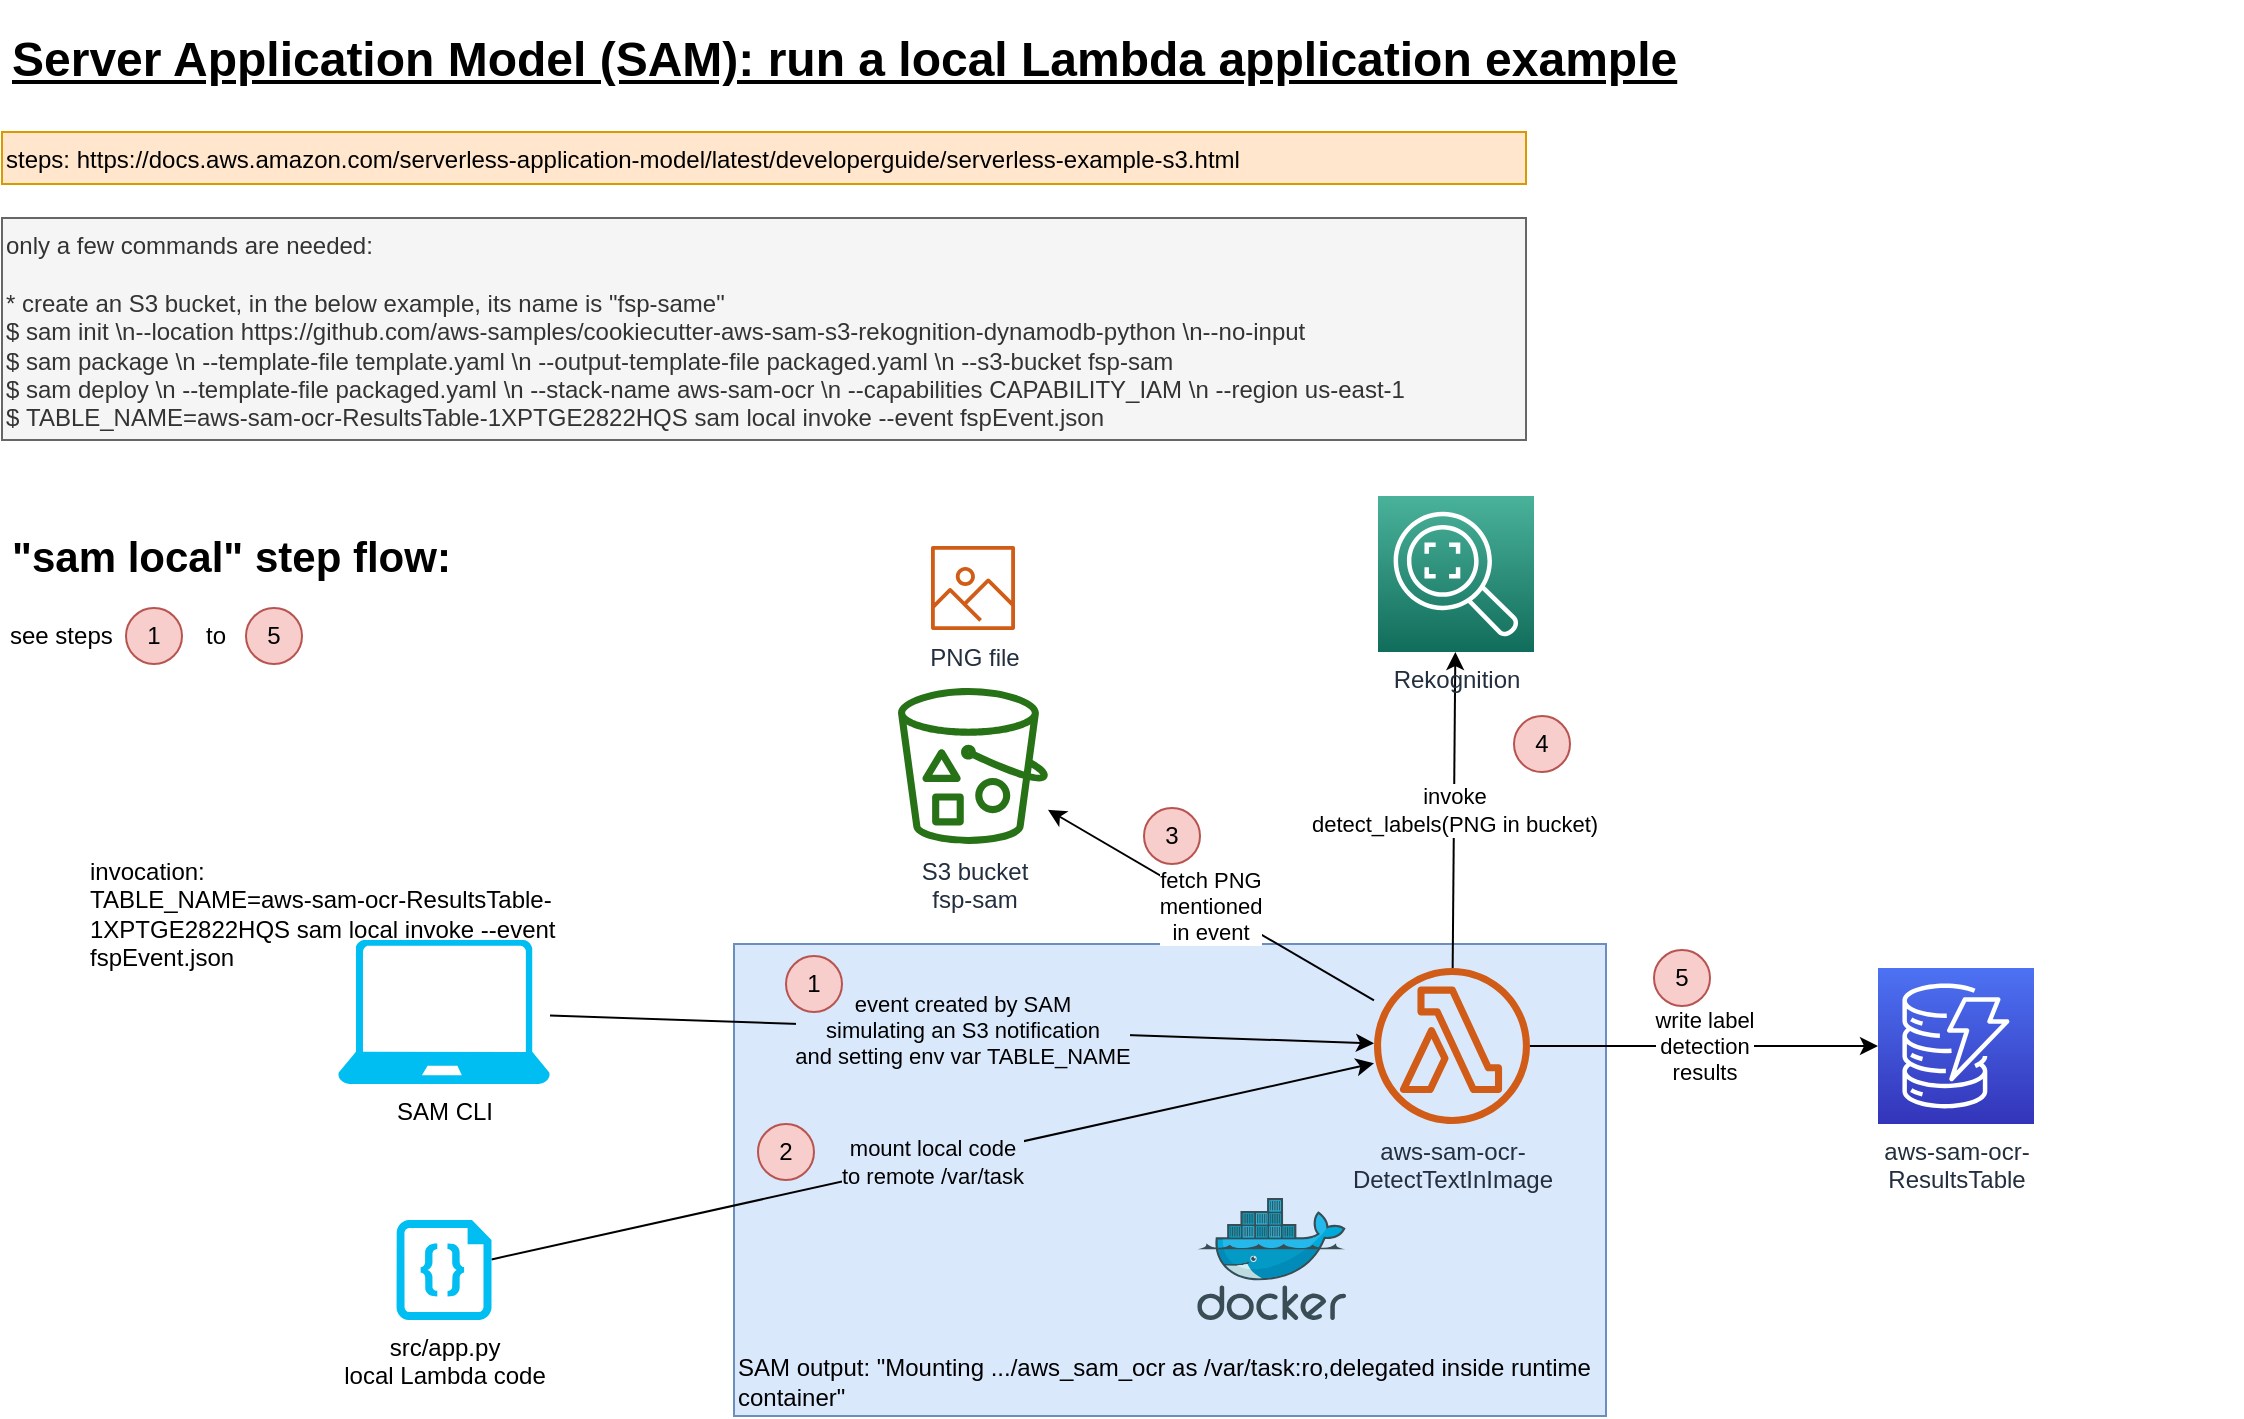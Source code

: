 <mxfile version="14.6.13" type="device">
  <diagram id="6ysDcpq6YBsnCspcGD-K" name="SAM demo">
    <mxGraphModel dx="1106" dy="900" grid="1" gridSize="10" guides="1" tooltips="1" connect="1" arrows="1" fold="1" page="1" pageScale="1" pageWidth="1169" pageHeight="827" math="0" shadow="0">
      <root>
        <mxCell id="JroOfa3HzMi3UmqoVyq5-0" />
        <mxCell id="JroOfa3HzMi3UmqoVyq5-1" parent="JroOfa3HzMi3UmqoVyq5-0" />
        <mxCell id="ZeA_iLn9OlwCFb1lVa49-1" value="see steps&amp;nbsp; &amp;nbsp; &amp;nbsp; &amp;nbsp; &amp;nbsp; &amp;nbsp; &amp;nbsp; to" style="text;html=1;strokeColor=none;fillColor=none;align=left;verticalAlign=middle;whiteSpace=wrap;rounded=0;" vertex="1" parent="JroOfa3HzMi3UmqoVyq5-1">
          <mxGeometry x="40" y="336" width="170" height="20" as="geometry" />
        </mxCell>
        <mxCell id="JroOfa3HzMi3UmqoVyq5-63" value="SAM output: &quot;Mounting .../aws_sam_ocr as /var/task:ro,delegated inside runtime container&quot;" style="text;whiteSpace=wrap;html=1;fillColor=#dae8fc;strokeColor=#6c8ebf;verticalAlign=bottom;" parent="JroOfa3HzMi3UmqoVyq5-1" vertex="1">
          <mxGeometry x="404" y="500" width="436" height="236" as="geometry" />
        </mxCell>
        <mxCell id="JroOfa3HzMi3UmqoVyq5-47" value="S3 bucket&lt;br&gt;fsp-sam" style="outlineConnect=0;fontColor=#232F3E;gradientColor=none;fillColor=#277116;strokeColor=none;dashed=0;verticalLabelPosition=bottom;verticalAlign=top;align=center;html=1;fontSize=12;fontStyle=0;aspect=fixed;pointerEvents=1;shape=mxgraph.aws4.bucket_with_objects;" parent="JroOfa3HzMi3UmqoVyq5-1" vertex="1">
          <mxGeometry x="486" y="372" width="75" height="78" as="geometry" />
        </mxCell>
        <mxCell id="JroOfa3HzMi3UmqoVyq5-48" value="aws-sam-ocr-&lt;br&gt;ResultsTable" style="outlineConnect=0;fontColor=#232F3E;gradientColor=#4D72F3;gradientDirection=north;fillColor=#3334B9;strokeColor=#ffffff;dashed=0;verticalLabelPosition=bottom;verticalAlign=top;align=center;html=1;fontSize=12;fontStyle=0;aspect=fixed;shape=mxgraph.aws4.resourceIcon;resIcon=mxgraph.aws4.dynamodb;" parent="JroOfa3HzMi3UmqoVyq5-1" vertex="1">
          <mxGeometry x="976" y="512" width="78" height="78" as="geometry" />
        </mxCell>
        <mxCell id="JroOfa3HzMi3UmqoVyq5-49" value="event created by SAM&lt;br&gt;simulating an S3 notification&lt;br&gt;and setting env var TABLE_NAME" style="rounded=0;orthogonalLoop=1;jettySize=auto;html=1;labelBackgroundColor=#DAE8FC;" parent="JroOfa3HzMi3UmqoVyq5-1" source="JroOfa3HzMi3UmqoVyq5-50" target="JroOfa3HzMi3UmqoVyq5-54" edge="1">
          <mxGeometry relative="1" as="geometry">
            <mxPoint x="486" y="632.696" as="targetPoint" />
          </mxGeometry>
        </mxCell>
        <mxCell id="JroOfa3HzMi3UmqoVyq5-50" value="SAM CLI" style="verticalLabelPosition=bottom;html=1;verticalAlign=top;align=center;strokeColor=none;fillColor=#00BEF2;shape=mxgraph.azure.laptop;pointerEvents=1;" parent="JroOfa3HzMi3UmqoVyq5-1" vertex="1">
          <mxGeometry x="206" y="498" width="106" height="72" as="geometry" />
        </mxCell>
        <mxCell id="JroOfa3HzMi3UmqoVyq5-51" value="fetch PNG&lt;br&gt;mentioned&lt;br&gt;in event" style="edgeStyle=none;rounded=0;orthogonalLoop=1;jettySize=auto;html=1;" parent="JroOfa3HzMi3UmqoVyq5-1" source="JroOfa3HzMi3UmqoVyq5-54" target="JroOfa3HzMi3UmqoVyq5-47" edge="1">
          <mxGeometry relative="1" as="geometry">
            <mxPoint x="763" y="432" as="targetPoint" />
          </mxGeometry>
        </mxCell>
        <mxCell id="JroOfa3HzMi3UmqoVyq5-52" value="invoke&lt;br&gt;detect_labels(PNG in bucket)" style="edgeStyle=none;rounded=0;orthogonalLoop=1;jettySize=auto;html=1;" parent="JroOfa3HzMi3UmqoVyq5-1" source="JroOfa3HzMi3UmqoVyq5-54" target="JroOfa3HzMi3UmqoVyq5-56" edge="1">
          <mxGeometry relative="1" as="geometry">
            <mxPoint x="763" y="432" as="targetPoint" />
          </mxGeometry>
        </mxCell>
        <mxCell id="JroOfa3HzMi3UmqoVyq5-53" value="write label&lt;br&gt;detection&lt;br&gt;results" style="edgeStyle=none;rounded=0;orthogonalLoop=1;jettySize=auto;html=1;" parent="JroOfa3HzMi3UmqoVyq5-1" source="JroOfa3HzMi3UmqoVyq5-54" target="JroOfa3HzMi3UmqoVyq5-48" edge="1">
          <mxGeometry relative="1" as="geometry">
            <mxPoint x="882" y="551" as="targetPoint" />
          </mxGeometry>
        </mxCell>
        <mxCell id="JroOfa3HzMi3UmqoVyq5-54" value="aws-sam-ocr-&lt;br&gt;DetectTextInImage" style="outlineConnect=0;fontColor=#232F3E;gradientColor=none;fillColor=#D05C17;strokeColor=none;dashed=0;verticalLabelPosition=bottom;verticalAlign=top;align=center;html=1;fontSize=12;fontStyle=0;aspect=fixed;pointerEvents=1;shape=mxgraph.aws4.lambda_function;" parent="JroOfa3HzMi3UmqoVyq5-1" vertex="1">
          <mxGeometry x="724" y="512" width="78" height="78" as="geometry" />
        </mxCell>
        <mxCell id="JroOfa3HzMi3UmqoVyq5-55" value="PNG file" style="outlineConnect=0;fontColor=#232F3E;gradientColor=none;fillColor=#D05C17;strokeColor=none;dashed=0;verticalLabelPosition=bottom;verticalAlign=top;align=center;html=1;fontSize=12;fontStyle=0;aspect=fixed;pointerEvents=1;shape=mxgraph.aws4.container_registry_image;" parent="JroOfa3HzMi3UmqoVyq5-1" vertex="1">
          <mxGeometry x="502.5" y="301" width="42" height="42" as="geometry" />
        </mxCell>
        <mxCell id="JroOfa3HzMi3UmqoVyq5-56" value="Rekognition" style="outlineConnect=0;fontColor=#232F3E;gradientColor=#4AB29A;gradientDirection=north;fillColor=#116D5B;strokeColor=#ffffff;dashed=0;verticalLabelPosition=bottom;verticalAlign=top;align=center;html=1;fontSize=12;fontStyle=0;aspect=fixed;shape=mxgraph.aws4.resourceIcon;resIcon=mxgraph.aws4.rekognition_2;" parent="JroOfa3HzMi3UmqoVyq5-1" vertex="1">
          <mxGeometry x="726" y="276" width="78" height="78" as="geometry" />
        </mxCell>
        <mxCell id="JroOfa3HzMi3UmqoVyq5-57" value="1" style="ellipse;whiteSpace=wrap;html=1;aspect=fixed;fillColor=#f8cecc;strokeColor=#b85450;" parent="JroOfa3HzMi3UmqoVyq5-1" vertex="1">
          <mxGeometry x="430" y="506" width="28" height="28" as="geometry" />
        </mxCell>
        <mxCell id="JroOfa3HzMi3UmqoVyq5-58" value="2" style="ellipse;whiteSpace=wrap;html=1;aspect=fixed;fillColor=#f8cecc;strokeColor=#b85450;" parent="JroOfa3HzMi3UmqoVyq5-1" vertex="1">
          <mxGeometry x="416" y="590" width="28" height="28" as="geometry" />
        </mxCell>
        <mxCell id="JroOfa3HzMi3UmqoVyq5-59" value="3" style="ellipse;whiteSpace=wrap;html=1;aspect=fixed;fillColor=#f8cecc;strokeColor=#b85450;" parent="JroOfa3HzMi3UmqoVyq5-1" vertex="1">
          <mxGeometry x="609" y="432" width="28" height="28" as="geometry" />
        </mxCell>
        <mxCell id="JroOfa3HzMi3UmqoVyq5-60" value="4" style="ellipse;whiteSpace=wrap;html=1;aspect=fixed;fillColor=#f8cecc;strokeColor=#b85450;" parent="JroOfa3HzMi3UmqoVyq5-1" vertex="1">
          <mxGeometry x="794" y="386" width="28" height="28" as="geometry" />
        </mxCell>
        <mxCell id="JroOfa3HzMi3UmqoVyq5-61" value="mount local code&lt;br&gt;to remote /var/task" style="edgeStyle=none;rounded=0;orthogonalLoop=1;jettySize=auto;html=1;labelBackgroundColor=#DAE8FC;" parent="JroOfa3HzMi3UmqoVyq5-1" source="JroOfa3HzMi3UmqoVyq5-62" target="JroOfa3HzMi3UmqoVyq5-54" edge="1">
          <mxGeometry relative="1" as="geometry">
            <mxPoint x="362.75" y="621" as="targetPoint" />
          </mxGeometry>
        </mxCell>
        <mxCell id="JroOfa3HzMi3UmqoVyq5-62" value="src/app.py&lt;br&gt;local Lambda code" style="verticalLabelPosition=bottom;html=1;verticalAlign=top;align=center;strokeColor=none;fillColor=#00BEF2;shape=mxgraph.azure.code_file;pointerEvents=1;" parent="JroOfa3HzMi3UmqoVyq5-1" vertex="1">
          <mxGeometry x="235.25" y="638" width="47.5" height="50" as="geometry" />
        </mxCell>
        <mxCell id="JroOfa3HzMi3UmqoVyq5-64" value="5" style="ellipse;whiteSpace=wrap;html=1;aspect=fixed;fillColor=#f8cecc;strokeColor=#b85450;" parent="JroOfa3HzMi3UmqoVyq5-1" vertex="1">
          <mxGeometry x="864" y="503" width="28" height="28" as="geometry" />
        </mxCell>
        <mxCell id="JroOfa3HzMi3UmqoVyq5-65" value="invocation:&lt;br&gt;TABLE_NAME=aws-sam-ocr-ResultsTable-1XPTGE2822HQS sam local invoke --event fspEvent.json" style="text;whiteSpace=wrap;html=1;" parent="JroOfa3HzMi3UmqoVyq5-1" vertex="1">
          <mxGeometry x="80" y="450" width="264.75" height="56" as="geometry" />
        </mxCell>
        <mxCell id="JroOfa3HzMi3UmqoVyq5-66" value="&lt;h1&gt;&lt;u&gt;Server Application Model (SAM): run a local Lambda application example&lt;/u&gt;&lt;/h1&gt;" style="text;html=1;strokeColor=none;fillColor=none;spacing=5;spacingTop=-20;whiteSpace=wrap;overflow=hidden;rounded=0;" parent="JroOfa3HzMi3UmqoVyq5-1" vertex="1">
          <mxGeometry x="38" y="38" width="1120" height="56" as="geometry" />
        </mxCell>
        <UserObject label="steps: https://docs.aws.amazon.com/serverless-application-model/latest/developerguide/serverless-example-s3.html" link="https://docs.aws.amazon.com/serverless-application-model/latest/developerguide/serverless-example-s3.html" id="JroOfa3HzMi3UmqoVyq5-67">
          <mxCell style="text;whiteSpace=wrap;html=1;fillColor=#ffe6cc;strokeColor=#d79b00;" parent="JroOfa3HzMi3UmqoVyq5-1" vertex="1">
            <mxGeometry x="38" y="94" width="762" height="26" as="geometry" />
          </mxCell>
        </UserObject>
        <mxCell id="JroOfa3HzMi3UmqoVyq5-68" value="only a few commands are needed:&lt;br&gt;&lt;br&gt;* create an S3 bucket, in the below example, its name is &quot;fsp-same&quot;&lt;br&gt;$ sam init \\n--location https://github.com/aws-samples/cookiecutter-aws-sam-s3-rekognition-dynamodb-python \\n--no-input &lt;br&gt;$&amp;nbsp;sam package \\n    --template-file template.yaml \\n    --output-template-file packaged.yaml \\n    --s3-bucket fsp-sam &lt;br&gt;$&amp;nbsp;sam deploy \\n    --template-file packaged.yaml \\n    --stack-name aws-sam-ocr \\n    --capabilities CAPABILITY_IAM \\n    --region us-east-1 &lt;br&gt;$&amp;nbsp;TABLE_NAME=aws-sam-ocr-ResultsTable-1XPTGE2822HQS sam local invoke --event fspEvent.json" style="text;whiteSpace=wrap;html=1;fillColor=#f5f5f5;strokeColor=#666666;fontColor=#333333;" parent="JroOfa3HzMi3UmqoVyq5-1" vertex="1">
          <mxGeometry x="38" y="137" width="762" height="111" as="geometry" />
        </mxCell>
        <mxCell id="JroOfa3HzMi3UmqoVyq5-69" value="&lt;h2 style=&quot;font-size: 21px&quot;&gt;&lt;span style=&quot;font-size: 21px&quot;&gt;&lt;font face=&quot;Helvetica&quot;&gt;&quot;sam local&quot; step flow:&lt;/font&gt;&lt;/span&gt;&lt;/h2&gt;" style="text;html=1;strokeColor=none;fillColor=none;spacing=5;spacingTop=-20;whiteSpace=wrap;overflow=hidden;rounded=0;fontStyle=0;fontSize=21;fontFamily=Verdana;" parent="JroOfa3HzMi3UmqoVyq5-1" vertex="1">
          <mxGeometry x="38" y="287" width="242" height="45" as="geometry" />
        </mxCell>
        <mxCell id="JroOfa3HzMi3UmqoVyq5-70" value="" style="aspect=fixed;html=1;points=[];align=center;image;fontSize=12;image=img/lib/mscae/Docker.svg;" parent="JroOfa3HzMi3UmqoVyq5-1" vertex="1">
          <mxGeometry x="635.61" y="627" width="74.39" height="61" as="geometry" />
        </mxCell>
        <mxCell id="ZeA_iLn9OlwCFb1lVa49-0" value="1" style="ellipse;whiteSpace=wrap;html=1;aspect=fixed;fillColor=#f8cecc;strokeColor=#b85450;" vertex="1" parent="JroOfa3HzMi3UmqoVyq5-1">
          <mxGeometry x="100" y="332" width="28" height="28" as="geometry" />
        </mxCell>
        <mxCell id="ZeA_iLn9OlwCFb1lVa49-2" value="5" style="ellipse;whiteSpace=wrap;html=1;aspect=fixed;fillColor=#f8cecc;strokeColor=#b85450;" vertex="1" parent="JroOfa3HzMi3UmqoVyq5-1">
          <mxGeometry x="160" y="332" width="28" height="28" as="geometry" />
        </mxCell>
      </root>
    </mxGraphModel>
  </diagram>
</mxfile>
